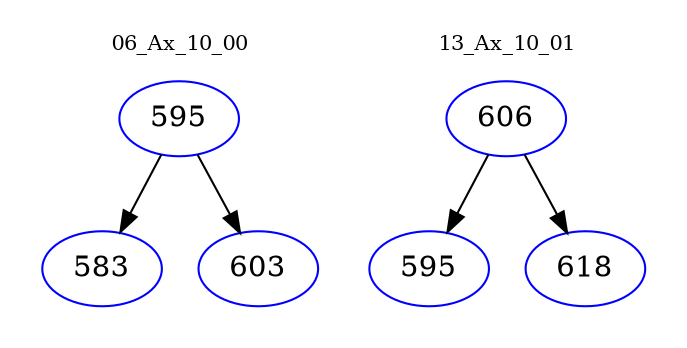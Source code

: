 digraph{
subgraph cluster_0 {
color = white
label = "06_Ax_10_00";
fontsize=10;
T0_595 [label="595", color="blue"]
T0_595 -> T0_583 [color="black"]
T0_583 [label="583", color="blue"]
T0_595 -> T0_603 [color="black"]
T0_603 [label="603", color="blue"]
}
subgraph cluster_1 {
color = white
label = "13_Ax_10_01";
fontsize=10;
T1_606 [label="606", color="blue"]
T1_606 -> T1_595 [color="black"]
T1_595 [label="595", color="blue"]
T1_606 -> T1_618 [color="black"]
T1_618 [label="618", color="blue"]
}
}
